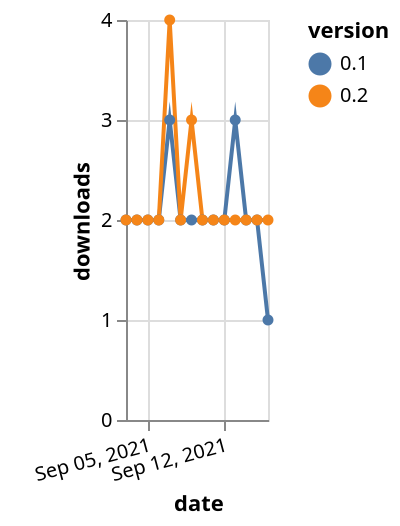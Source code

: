 {"$schema": "https://vega.github.io/schema/vega-lite/v5.json", "description": "A simple bar chart with embedded data.", "data": {"values": [{"date": "2021-09-03", "total": 2308, "delta": 2, "version": "0.1"}, {"date": "2021-09-04", "total": 2310, "delta": 2, "version": "0.1"}, {"date": "2021-09-05", "total": 2312, "delta": 2, "version": "0.1"}, {"date": "2021-09-06", "total": 2314, "delta": 2, "version": "0.1"}, {"date": "2021-09-07", "total": 2317, "delta": 3, "version": "0.1"}, {"date": "2021-09-08", "total": 2319, "delta": 2, "version": "0.1"}, {"date": "2021-09-09", "total": 2321, "delta": 2, "version": "0.1"}, {"date": "2021-09-10", "total": 2323, "delta": 2, "version": "0.1"}, {"date": "2021-09-11", "total": 2325, "delta": 2, "version": "0.1"}, {"date": "2021-09-12", "total": 2327, "delta": 2, "version": "0.1"}, {"date": "2021-09-13", "total": 2330, "delta": 3, "version": "0.1"}, {"date": "2021-09-14", "total": 2332, "delta": 2, "version": "0.1"}, {"date": "2021-09-15", "total": 2334, "delta": 2, "version": "0.1"}, {"date": "2021-09-16", "total": 2335, "delta": 1, "version": "0.1"}, {"date": "2021-09-03", "total": 2605, "delta": 2, "version": "0.2"}, {"date": "2021-09-04", "total": 2607, "delta": 2, "version": "0.2"}, {"date": "2021-09-05", "total": 2609, "delta": 2, "version": "0.2"}, {"date": "2021-09-06", "total": 2611, "delta": 2, "version": "0.2"}, {"date": "2021-09-07", "total": 2615, "delta": 4, "version": "0.2"}, {"date": "2021-09-08", "total": 2617, "delta": 2, "version": "0.2"}, {"date": "2021-09-09", "total": 2620, "delta": 3, "version": "0.2"}, {"date": "2021-09-10", "total": 2622, "delta": 2, "version": "0.2"}, {"date": "2021-09-11", "total": 2624, "delta": 2, "version": "0.2"}, {"date": "2021-09-12", "total": 2626, "delta": 2, "version": "0.2"}, {"date": "2021-09-13", "total": 2628, "delta": 2, "version": "0.2"}, {"date": "2021-09-14", "total": 2630, "delta": 2, "version": "0.2"}, {"date": "2021-09-15", "total": 2632, "delta": 2, "version": "0.2"}, {"date": "2021-09-16", "total": 2634, "delta": 2, "version": "0.2"}]}, "width": "container", "mark": {"type": "line", "point": {"filled": true}}, "encoding": {"x": {"field": "date", "type": "temporal", "timeUnit": "yearmonthdate", "title": "date", "axis": {"labelAngle": -15}}, "y": {"field": "delta", "type": "quantitative", "title": "downloads"}, "color": {"field": "version", "type": "nominal"}, "tooltip": {"field": "delta"}}}